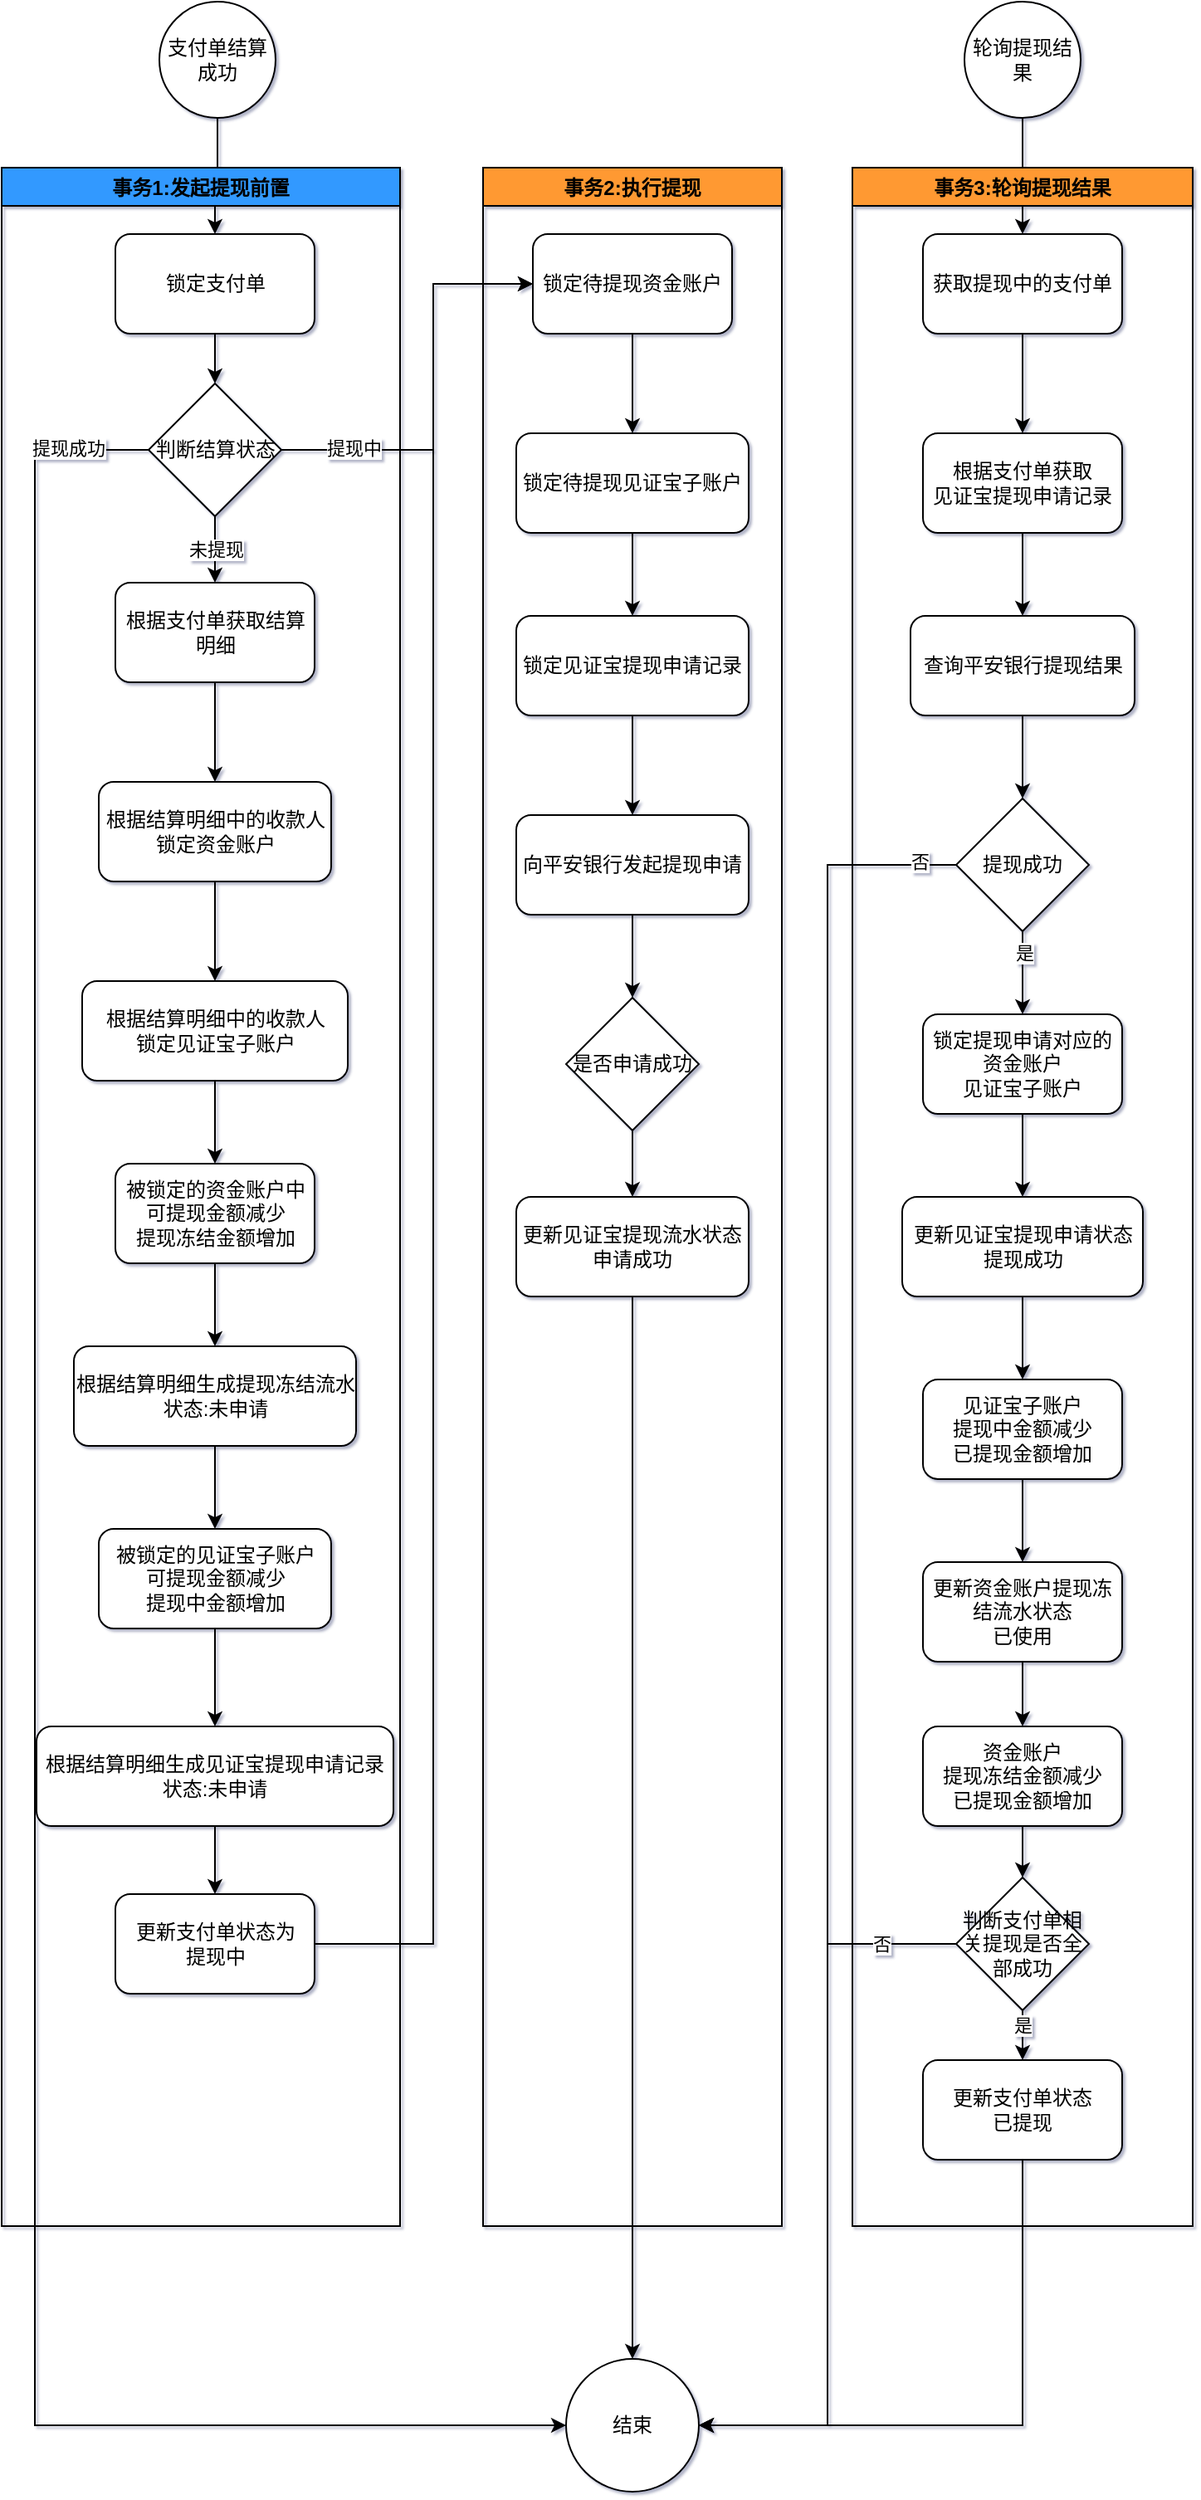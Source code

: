 <mxfile version="16.0.0" type="github">
  <diagram id="C5RBs43oDa-KdzZeNtuy" name="Page-1">
    <mxGraphModel dx="891" dy="496" grid="0" gridSize="10" guides="1" tooltips="1" connect="1" arrows="1" fold="1" page="1" pageScale="1" pageWidth="827" pageHeight="1169" math="0" shadow="1">
      <root>
        <mxCell id="WIyWlLk6GJQsqaUBKTNV-0" />
        <mxCell id="WIyWlLk6GJQsqaUBKTNV-1" parent="WIyWlLk6GJQsqaUBKTNV-0" />
        <mxCell id="Eefb7Od_bWiWwyiJcDs0-43" style="edgeStyle=orthogonalEdgeStyle;rounded=0;orthogonalLoop=1;jettySize=auto;html=1;entryX=0.5;entryY=0;entryDx=0;entryDy=0;" edge="1" parent="WIyWlLk6GJQsqaUBKTNV-1" source="Eefb7Od_bWiWwyiJcDs0-0" target="Eefb7Od_bWiWwyiJcDs0-35">
          <mxGeometry relative="1" as="geometry" />
        </mxCell>
        <mxCell id="Eefb7Od_bWiWwyiJcDs0-0" value="支付单结算成功" style="ellipse;whiteSpace=wrap;html=1;aspect=fixed;" vertex="1" parent="WIyWlLk6GJQsqaUBKTNV-1">
          <mxGeometry x="165" y="70" width="70" height="70" as="geometry" />
        </mxCell>
        <mxCell id="Eefb7Od_bWiWwyiJcDs0-8" value="事务1:发起提现前置" style="swimlane;fillColor=#3399FF;" vertex="1" parent="WIyWlLk6GJQsqaUBKTNV-1">
          <mxGeometry x="70" y="170" width="240" height="1240" as="geometry" />
        </mxCell>
        <mxCell id="Eefb7Od_bWiWwyiJcDs0-44" style="edgeStyle=orthogonalEdgeStyle;rounded=0;orthogonalLoop=1;jettySize=auto;html=1;entryX=0.5;entryY=0;entryDx=0;entryDy=0;" edge="1" parent="Eefb7Od_bWiWwyiJcDs0-8" source="Eefb7Od_bWiWwyiJcDs0-35" target="Eefb7Od_bWiWwyiJcDs0-36">
          <mxGeometry relative="1" as="geometry" />
        </mxCell>
        <mxCell id="Eefb7Od_bWiWwyiJcDs0-35" value="锁定支付单" style="rounded=1;whiteSpace=wrap;html=1;fillColor=#FFFFFF;" vertex="1" parent="Eefb7Od_bWiWwyiJcDs0-8">
          <mxGeometry x="68.5" y="40" width="120" height="60" as="geometry" />
        </mxCell>
        <mxCell id="Eefb7Od_bWiWwyiJcDs0-39" value="未提现" style="edgeStyle=orthogonalEdgeStyle;rounded=0;orthogonalLoop=1;jettySize=auto;html=1;entryX=0.5;entryY=0;entryDx=0;entryDy=0;" edge="1" parent="Eefb7Od_bWiWwyiJcDs0-8" source="Eefb7Od_bWiWwyiJcDs0-36" target="Eefb7Od_bWiWwyiJcDs0-1">
          <mxGeometry relative="1" as="geometry" />
        </mxCell>
        <mxCell id="Eefb7Od_bWiWwyiJcDs0-36" value="判断结算状态" style="rhombus;whiteSpace=wrap;html=1;fillColor=#FFFFFF;" vertex="1" parent="Eefb7Od_bWiWwyiJcDs0-8">
          <mxGeometry x="88.5" y="130" width="80" height="80" as="geometry" />
        </mxCell>
        <mxCell id="Eefb7Od_bWiWwyiJcDs0-1" value="根据支付单获取结算明细" style="rounded=1;whiteSpace=wrap;html=1;" vertex="1" parent="Eefb7Od_bWiWwyiJcDs0-8">
          <mxGeometry x="68.5" y="250" width="120" height="60" as="geometry" />
        </mxCell>
        <mxCell id="Eefb7Od_bWiWwyiJcDs0-7" value="根据结算明细生成见证宝提现申请记录&lt;br&gt;状态:未申请" style="rounded=1;whiteSpace=wrap;html=1;" vertex="1" parent="Eefb7Od_bWiWwyiJcDs0-8">
          <mxGeometry x="21" y="939" width="215" height="60" as="geometry" />
        </mxCell>
        <mxCell id="Eefb7Od_bWiWwyiJcDs0-6" value="被锁定的见证宝子账户&lt;br&gt;可提现金额减少&lt;br&gt;提现中金额增加" style="rounded=1;whiteSpace=wrap;html=1;" vertex="1" parent="Eefb7Od_bWiWwyiJcDs0-8">
          <mxGeometry x="58.5" y="820" width="140" height="60" as="geometry" />
        </mxCell>
        <mxCell id="Eefb7Od_bWiWwyiJcDs0-15" style="edgeStyle=orthogonalEdgeStyle;rounded=0;orthogonalLoop=1;jettySize=auto;html=1;entryX=0.5;entryY=0;entryDx=0;entryDy=0;" edge="1" parent="Eefb7Od_bWiWwyiJcDs0-8" source="Eefb7Od_bWiWwyiJcDs0-6" target="Eefb7Od_bWiWwyiJcDs0-7">
          <mxGeometry relative="1" as="geometry">
            <mxPoint x="128.5" y="850" as="targetPoint" />
          </mxGeometry>
        </mxCell>
        <mxCell id="Eefb7Od_bWiWwyiJcDs0-3" value="根据结算明细生成提现冻结流水&lt;br&gt;状态:未申请" style="rounded=1;whiteSpace=wrap;html=1;" vertex="1" parent="Eefb7Od_bWiWwyiJcDs0-8">
          <mxGeometry x="43.5" y="710" width="170" height="60" as="geometry" />
        </mxCell>
        <mxCell id="Eefb7Od_bWiWwyiJcDs0-14" style="edgeStyle=orthogonalEdgeStyle;rounded=0;orthogonalLoop=1;jettySize=auto;html=1;" edge="1" parent="Eefb7Od_bWiWwyiJcDs0-8" source="Eefb7Od_bWiWwyiJcDs0-3" target="Eefb7Od_bWiWwyiJcDs0-6">
          <mxGeometry relative="1" as="geometry" />
        </mxCell>
        <mxCell id="Eefb7Od_bWiWwyiJcDs0-4" value="被锁定的资金账户中&lt;br&gt;可提现金额减少&lt;br&gt;提现冻结金额增加" style="rounded=1;whiteSpace=wrap;html=1;" vertex="1" parent="Eefb7Od_bWiWwyiJcDs0-8">
          <mxGeometry x="68.5" y="600" width="120" height="60" as="geometry" />
        </mxCell>
        <mxCell id="Eefb7Od_bWiWwyiJcDs0-13" style="edgeStyle=orthogonalEdgeStyle;rounded=0;orthogonalLoop=1;jettySize=auto;html=1;entryX=0.5;entryY=0;entryDx=0;entryDy=0;" edge="1" parent="Eefb7Od_bWiWwyiJcDs0-8" source="Eefb7Od_bWiWwyiJcDs0-4" target="Eefb7Od_bWiWwyiJcDs0-3">
          <mxGeometry relative="1" as="geometry" />
        </mxCell>
        <mxCell id="Eefb7Od_bWiWwyiJcDs0-5" value="根据结算明细中的收款人&lt;br&gt;锁定见证宝子账户" style="rounded=1;whiteSpace=wrap;html=1;" vertex="1" parent="Eefb7Od_bWiWwyiJcDs0-8">
          <mxGeometry x="48.5" y="490" width="160" height="60" as="geometry" />
        </mxCell>
        <mxCell id="Eefb7Od_bWiWwyiJcDs0-12" style="edgeStyle=orthogonalEdgeStyle;rounded=0;orthogonalLoop=1;jettySize=auto;html=1;entryX=0.5;entryY=0;entryDx=0;entryDy=0;" edge="1" parent="Eefb7Od_bWiWwyiJcDs0-8" source="Eefb7Od_bWiWwyiJcDs0-5" target="Eefb7Od_bWiWwyiJcDs0-4">
          <mxGeometry relative="1" as="geometry" />
        </mxCell>
        <mxCell id="Eefb7Od_bWiWwyiJcDs0-2" value="根据结算明细中的收款人&lt;br&gt;锁定资金账户" style="rounded=1;whiteSpace=wrap;html=1;" vertex="1" parent="Eefb7Od_bWiWwyiJcDs0-8">
          <mxGeometry x="58.5" y="370" width="140" height="60" as="geometry" />
        </mxCell>
        <mxCell id="Eefb7Od_bWiWwyiJcDs0-10" style="edgeStyle=orthogonalEdgeStyle;rounded=0;orthogonalLoop=1;jettySize=auto;html=1;entryX=0.5;entryY=0;entryDx=0;entryDy=0;" edge="1" parent="Eefb7Od_bWiWwyiJcDs0-8" source="Eefb7Od_bWiWwyiJcDs0-1" target="Eefb7Od_bWiWwyiJcDs0-2">
          <mxGeometry relative="1" as="geometry" />
        </mxCell>
        <mxCell id="Eefb7Od_bWiWwyiJcDs0-11" style="edgeStyle=orthogonalEdgeStyle;rounded=0;orthogonalLoop=1;jettySize=auto;html=1;entryX=0.5;entryY=0;entryDx=0;entryDy=0;" edge="1" parent="Eefb7Od_bWiWwyiJcDs0-8" source="Eefb7Od_bWiWwyiJcDs0-2" target="Eefb7Od_bWiWwyiJcDs0-5">
          <mxGeometry relative="1" as="geometry" />
        </mxCell>
        <mxCell id="Eefb7Od_bWiWwyiJcDs0-22" value="更新支付单状态为&lt;br&gt;提现中" style="whiteSpace=wrap;html=1;rounded=1;" vertex="1" parent="Eefb7Od_bWiWwyiJcDs0-8">
          <mxGeometry x="68.5" y="1040" width="120" height="60" as="geometry" />
        </mxCell>
        <mxCell id="Eefb7Od_bWiWwyiJcDs0-23" value="" style="edgeStyle=orthogonalEdgeStyle;rounded=0;orthogonalLoop=1;jettySize=auto;html=1;exitX=0.5;exitY=1;exitDx=0;exitDy=0;" edge="1" parent="Eefb7Od_bWiWwyiJcDs0-8" source="Eefb7Od_bWiWwyiJcDs0-7" target="Eefb7Od_bWiWwyiJcDs0-22">
          <mxGeometry relative="1" as="geometry">
            <mxPoint x="103.5" y="910" as="sourcePoint" />
          </mxGeometry>
        </mxCell>
        <mxCell id="Eefb7Od_bWiWwyiJcDs0-45" style="edgeStyle=orthogonalEdgeStyle;rounded=0;orthogonalLoop=1;jettySize=auto;html=1;entryX=0.5;entryY=0;entryDx=0;entryDy=0;" edge="1" parent="WIyWlLk6GJQsqaUBKTNV-1" source="Eefb7Od_bWiWwyiJcDs0-25" target="Eefb7Od_bWiWwyiJcDs0-33">
          <mxGeometry relative="1" as="geometry" />
        </mxCell>
        <mxCell id="Eefb7Od_bWiWwyiJcDs0-32" value="事务2:执行提现" style="swimlane;fillColor=#FF9933;" vertex="1" parent="WIyWlLk6GJQsqaUBKTNV-1">
          <mxGeometry x="360" y="170" width="180" height="1240" as="geometry" />
        </mxCell>
        <mxCell id="Eefb7Od_bWiWwyiJcDs0-16" value="锁定待提现资金账户" style="rounded=1;whiteSpace=wrap;html=1;" vertex="1" parent="Eefb7Od_bWiWwyiJcDs0-32">
          <mxGeometry x="30" y="40" width="120" height="60" as="geometry" />
        </mxCell>
        <mxCell id="Eefb7Od_bWiWwyiJcDs0-17" value="锁定待提现见证宝子账户" style="rounded=1;whiteSpace=wrap;html=1;" vertex="1" parent="Eefb7Od_bWiWwyiJcDs0-32">
          <mxGeometry x="20" y="160" width="140" height="60" as="geometry" />
        </mxCell>
        <mxCell id="Eefb7Od_bWiWwyiJcDs0-26" style="edgeStyle=orthogonalEdgeStyle;rounded=0;orthogonalLoop=1;jettySize=auto;html=1;entryX=0.5;entryY=0;entryDx=0;entryDy=0;" edge="1" parent="Eefb7Od_bWiWwyiJcDs0-32" source="Eefb7Od_bWiWwyiJcDs0-16" target="Eefb7Od_bWiWwyiJcDs0-17">
          <mxGeometry relative="1" as="geometry" />
        </mxCell>
        <mxCell id="Eefb7Od_bWiWwyiJcDs0-18" value="锁定见证宝提现申请记录" style="rounded=1;whiteSpace=wrap;html=1;" vertex="1" parent="Eefb7Od_bWiWwyiJcDs0-32">
          <mxGeometry x="20" y="270" width="140" height="60" as="geometry" />
        </mxCell>
        <mxCell id="Eefb7Od_bWiWwyiJcDs0-27" style="edgeStyle=orthogonalEdgeStyle;rounded=0;orthogonalLoop=1;jettySize=auto;html=1;entryX=0.5;entryY=0;entryDx=0;entryDy=0;" edge="1" parent="Eefb7Od_bWiWwyiJcDs0-32" source="Eefb7Od_bWiWwyiJcDs0-17" target="Eefb7Od_bWiWwyiJcDs0-18">
          <mxGeometry relative="1" as="geometry" />
        </mxCell>
        <mxCell id="Eefb7Od_bWiWwyiJcDs0-20" value="向平安银行发起提现申请" style="rounded=1;whiteSpace=wrap;html=1;" vertex="1" parent="Eefb7Od_bWiWwyiJcDs0-32">
          <mxGeometry x="20" y="390" width="140" height="60" as="geometry" />
        </mxCell>
        <mxCell id="Eefb7Od_bWiWwyiJcDs0-28" style="edgeStyle=orthogonalEdgeStyle;rounded=0;orthogonalLoop=1;jettySize=auto;html=1;entryX=0.5;entryY=0;entryDx=0;entryDy=0;" edge="1" parent="Eefb7Od_bWiWwyiJcDs0-32" source="Eefb7Od_bWiWwyiJcDs0-18" target="Eefb7Od_bWiWwyiJcDs0-20">
          <mxGeometry relative="1" as="geometry" />
        </mxCell>
        <mxCell id="Eefb7Od_bWiWwyiJcDs0-24" value="是否申请成功" style="rhombus;whiteSpace=wrap;html=1;" vertex="1" parent="Eefb7Od_bWiWwyiJcDs0-32">
          <mxGeometry x="50" y="500" width="80" height="80" as="geometry" />
        </mxCell>
        <mxCell id="Eefb7Od_bWiWwyiJcDs0-30" style="edgeStyle=orthogonalEdgeStyle;rounded=0;orthogonalLoop=1;jettySize=auto;html=1;entryX=0.5;entryY=0;entryDx=0;entryDy=0;" edge="1" parent="Eefb7Od_bWiWwyiJcDs0-32" source="Eefb7Od_bWiWwyiJcDs0-20" target="Eefb7Od_bWiWwyiJcDs0-24">
          <mxGeometry relative="1" as="geometry" />
        </mxCell>
        <mxCell id="Eefb7Od_bWiWwyiJcDs0-25" value="更新见证宝提现流水状态&lt;br&gt;申请成功" style="rounded=1;whiteSpace=wrap;html=1;" vertex="1" parent="Eefb7Od_bWiWwyiJcDs0-32">
          <mxGeometry x="20" y="620" width="140" height="60" as="geometry" />
        </mxCell>
        <mxCell id="Eefb7Od_bWiWwyiJcDs0-31" style="edgeStyle=orthogonalEdgeStyle;rounded=0;orthogonalLoop=1;jettySize=auto;html=1;entryX=0.5;entryY=0;entryDx=0;entryDy=0;" edge="1" parent="Eefb7Od_bWiWwyiJcDs0-32" source="Eefb7Od_bWiWwyiJcDs0-24" target="Eefb7Od_bWiWwyiJcDs0-25">
          <mxGeometry relative="1" as="geometry" />
        </mxCell>
        <mxCell id="Eefb7Od_bWiWwyiJcDs0-33" value="结束" style="ellipse;whiteSpace=wrap;html=1;aspect=fixed;" vertex="1" parent="WIyWlLk6GJQsqaUBKTNV-1">
          <mxGeometry x="410" y="1490" width="80" height="80" as="geometry" />
        </mxCell>
        <mxCell id="Eefb7Od_bWiWwyiJcDs0-42" style="edgeStyle=orthogonalEdgeStyle;rounded=0;orthogonalLoop=1;jettySize=auto;html=1;entryX=0;entryY=0.5;entryDx=0;entryDy=0;" edge="1" parent="WIyWlLk6GJQsqaUBKTNV-1" source="Eefb7Od_bWiWwyiJcDs0-22" target="Eefb7Od_bWiWwyiJcDs0-16">
          <mxGeometry relative="1" as="geometry">
            <Array as="points">
              <mxPoint x="330" y="1240" />
              <mxPoint x="330" y="240" />
            </Array>
          </mxGeometry>
        </mxCell>
        <mxCell id="Eefb7Od_bWiWwyiJcDs0-37" style="edgeStyle=orthogonalEdgeStyle;rounded=0;orthogonalLoop=1;jettySize=auto;html=1;entryX=0;entryY=0.5;entryDx=0;entryDy=0;" edge="1" parent="WIyWlLk6GJQsqaUBKTNV-1" source="Eefb7Od_bWiWwyiJcDs0-36" target="Eefb7Od_bWiWwyiJcDs0-16">
          <mxGeometry relative="1" as="geometry">
            <Array as="points">
              <mxPoint x="330" y="340" />
              <mxPoint x="330" y="240" />
            </Array>
          </mxGeometry>
        </mxCell>
        <mxCell id="Eefb7Od_bWiWwyiJcDs0-38" value="提现中" style="edgeLabel;html=1;align=center;verticalAlign=middle;resizable=0;points=[];" vertex="1" connectable="0" parent="Eefb7Od_bWiWwyiJcDs0-37">
          <mxGeometry x="-0.658" y="1" relative="1" as="geometry">
            <mxPoint as="offset" />
          </mxGeometry>
        </mxCell>
        <mxCell id="Eefb7Od_bWiWwyiJcDs0-40" style="edgeStyle=orthogonalEdgeStyle;rounded=0;orthogonalLoop=1;jettySize=auto;html=1;entryX=0;entryY=0.5;entryDx=0;entryDy=0;" edge="1" parent="WIyWlLk6GJQsqaUBKTNV-1" source="Eefb7Od_bWiWwyiJcDs0-36" target="Eefb7Od_bWiWwyiJcDs0-33">
          <mxGeometry relative="1" as="geometry">
            <Array as="points">
              <mxPoint x="90" y="340" />
              <mxPoint x="90" y="1530" />
            </Array>
          </mxGeometry>
        </mxCell>
        <mxCell id="Eefb7Od_bWiWwyiJcDs0-41" value="提现成功" style="edgeLabel;html=1;align=center;verticalAlign=middle;resizable=0;points=[];" vertex="1" connectable="0" parent="Eefb7Od_bWiWwyiJcDs0-40">
          <mxGeometry x="-0.938" y="-1" relative="1" as="geometry">
            <mxPoint as="offset" />
          </mxGeometry>
        </mxCell>
        <mxCell id="Eefb7Od_bWiWwyiJcDs0-62" style="edgeStyle=orthogonalEdgeStyle;rounded=0;orthogonalLoop=1;jettySize=auto;html=1;entryX=0.5;entryY=0;entryDx=0;entryDy=0;" edge="1" parent="WIyWlLk6GJQsqaUBKTNV-1" source="Eefb7Od_bWiWwyiJcDs0-47" target="Eefb7Od_bWiWwyiJcDs0-48">
          <mxGeometry relative="1" as="geometry" />
        </mxCell>
        <mxCell id="Eefb7Od_bWiWwyiJcDs0-47" value="轮询提现结果" style="ellipse;whiteSpace=wrap;html=1;aspect=fixed;" vertex="1" parent="WIyWlLk6GJQsqaUBKTNV-1">
          <mxGeometry x="650" y="70" width="70" height="70" as="geometry" />
        </mxCell>
        <mxCell id="Eefb7Od_bWiWwyiJcDs0-63" style="edgeStyle=orthogonalEdgeStyle;rounded=0;orthogonalLoop=1;jettySize=auto;html=1;entryX=0.5;entryY=0;entryDx=0;entryDy=0;" edge="1" parent="WIyWlLk6GJQsqaUBKTNV-1" source="Eefb7Od_bWiWwyiJcDs0-48" target="Eefb7Od_bWiWwyiJcDs0-49">
          <mxGeometry relative="1" as="geometry" />
        </mxCell>
        <mxCell id="Eefb7Od_bWiWwyiJcDs0-48" value="获取提现中的支付单" style="rounded=1;whiteSpace=wrap;html=1;fillColor=#FFFFFF;" vertex="1" parent="WIyWlLk6GJQsqaUBKTNV-1">
          <mxGeometry x="625" y="210" width="120" height="60" as="geometry" />
        </mxCell>
        <mxCell id="Eefb7Od_bWiWwyiJcDs0-64" style="edgeStyle=orthogonalEdgeStyle;rounded=0;orthogonalLoop=1;jettySize=auto;html=1;entryX=0.5;entryY=0;entryDx=0;entryDy=0;" edge="1" parent="WIyWlLk6GJQsqaUBKTNV-1" source="Eefb7Od_bWiWwyiJcDs0-49" target="Eefb7Od_bWiWwyiJcDs0-51">
          <mxGeometry relative="1" as="geometry" />
        </mxCell>
        <mxCell id="Eefb7Od_bWiWwyiJcDs0-49" value="根据支付单获取&lt;br&gt;见证宝提现申请记录" style="rounded=1;whiteSpace=wrap;html=1;fillColor=#FFFFFF;" vertex="1" parent="WIyWlLk6GJQsqaUBKTNV-1">
          <mxGeometry x="625" y="330" width="120" height="60" as="geometry" />
        </mxCell>
        <mxCell id="Eefb7Od_bWiWwyiJcDs0-65" style="edgeStyle=orthogonalEdgeStyle;rounded=0;orthogonalLoop=1;jettySize=auto;html=1;entryX=0.5;entryY=0;entryDx=0;entryDy=0;" edge="1" parent="WIyWlLk6GJQsqaUBKTNV-1" source="Eefb7Od_bWiWwyiJcDs0-51" target="Eefb7Od_bWiWwyiJcDs0-53">
          <mxGeometry relative="1" as="geometry" />
        </mxCell>
        <mxCell id="Eefb7Od_bWiWwyiJcDs0-51" value="查询平安银行提现结果" style="rounded=1;whiteSpace=wrap;html=1;fillColor=#FFFFFF;" vertex="1" parent="WIyWlLk6GJQsqaUBKTNV-1">
          <mxGeometry x="617.5" y="440" width="135" height="60" as="geometry" />
        </mxCell>
        <mxCell id="Eefb7Od_bWiWwyiJcDs0-68" style="edgeStyle=orthogonalEdgeStyle;rounded=0;orthogonalLoop=1;jettySize=auto;html=1;entryX=0.5;entryY=0;entryDx=0;entryDy=0;" edge="1" parent="WIyWlLk6GJQsqaUBKTNV-1" source="Eefb7Od_bWiWwyiJcDs0-54" target="Eefb7Od_bWiWwyiJcDs0-56">
          <mxGeometry relative="1" as="geometry" />
        </mxCell>
        <mxCell id="Eefb7Od_bWiWwyiJcDs0-54" value="更新见证宝提现申请状态&lt;br&gt;提现成功" style="rounded=1;whiteSpace=wrap;html=1;fillColor=#FFFFFF;" vertex="1" parent="WIyWlLk6GJQsqaUBKTNV-1">
          <mxGeometry x="612.5" y="790" width="145" height="60" as="geometry" />
        </mxCell>
        <mxCell id="Eefb7Od_bWiWwyiJcDs0-67" style="edgeStyle=orthogonalEdgeStyle;rounded=0;orthogonalLoop=1;jettySize=auto;html=1;entryX=0.5;entryY=0;entryDx=0;entryDy=0;" edge="1" parent="WIyWlLk6GJQsqaUBKTNV-1" source="Eefb7Od_bWiWwyiJcDs0-55" target="Eefb7Od_bWiWwyiJcDs0-54">
          <mxGeometry relative="1" as="geometry" />
        </mxCell>
        <mxCell id="Eefb7Od_bWiWwyiJcDs0-55" value="锁定提现申请对应的&lt;br&gt;资金账户&lt;br&gt;见证宝子账户" style="rounded=1;whiteSpace=wrap;html=1;fillColor=#FFFFFF;" vertex="1" parent="WIyWlLk6GJQsqaUBKTNV-1">
          <mxGeometry x="625" y="680" width="120" height="60" as="geometry" />
        </mxCell>
        <mxCell id="Eefb7Od_bWiWwyiJcDs0-69" style="edgeStyle=orthogonalEdgeStyle;rounded=0;orthogonalLoop=1;jettySize=auto;html=1;entryX=0.5;entryY=0;entryDx=0;entryDy=0;" edge="1" parent="WIyWlLk6GJQsqaUBKTNV-1" source="Eefb7Od_bWiWwyiJcDs0-56" target="Eefb7Od_bWiWwyiJcDs0-57">
          <mxGeometry relative="1" as="geometry" />
        </mxCell>
        <mxCell id="Eefb7Od_bWiWwyiJcDs0-56" value="见证宝子账户&lt;br&gt;提现中金额减少&lt;br&gt;已提现金额增加" style="rounded=1;whiteSpace=wrap;html=1;fillColor=#FFFFFF;" vertex="1" parent="WIyWlLk6GJQsqaUBKTNV-1">
          <mxGeometry x="625" y="900" width="120" height="60" as="geometry" />
        </mxCell>
        <mxCell id="Eefb7Od_bWiWwyiJcDs0-70" style="edgeStyle=orthogonalEdgeStyle;rounded=0;orthogonalLoop=1;jettySize=auto;html=1;entryX=0.5;entryY=0;entryDx=0;entryDy=0;" edge="1" parent="WIyWlLk6GJQsqaUBKTNV-1" source="Eefb7Od_bWiWwyiJcDs0-57" target="Eefb7Od_bWiWwyiJcDs0-58">
          <mxGeometry relative="1" as="geometry" />
        </mxCell>
        <mxCell id="Eefb7Od_bWiWwyiJcDs0-57" value="更新资金账户提现冻结流水状态&lt;br&gt;已使用" style="rounded=1;whiteSpace=wrap;html=1;fillColor=#FFFFFF;" vertex="1" parent="WIyWlLk6GJQsqaUBKTNV-1">
          <mxGeometry x="625" y="1010" width="120" height="60" as="geometry" />
        </mxCell>
        <mxCell id="Eefb7Od_bWiWwyiJcDs0-71" style="edgeStyle=orthogonalEdgeStyle;rounded=0;orthogonalLoop=1;jettySize=auto;html=1;entryX=0.5;entryY=0;entryDx=0;entryDy=0;" edge="1" parent="WIyWlLk6GJQsqaUBKTNV-1" source="Eefb7Od_bWiWwyiJcDs0-58" target="Eefb7Od_bWiWwyiJcDs0-59">
          <mxGeometry relative="1" as="geometry" />
        </mxCell>
        <mxCell id="Eefb7Od_bWiWwyiJcDs0-58" value="资金账户&lt;br&gt;提现冻结金额减少&lt;br&gt;已提现金额增加" style="rounded=1;whiteSpace=wrap;html=1;fillColor=#FFFFFF;" vertex="1" parent="WIyWlLk6GJQsqaUBKTNV-1">
          <mxGeometry x="625" y="1109" width="120" height="60" as="geometry" />
        </mxCell>
        <mxCell id="Eefb7Od_bWiWwyiJcDs0-72" style="edgeStyle=orthogonalEdgeStyle;rounded=0;orthogonalLoop=1;jettySize=auto;html=1;entryX=0.5;entryY=0;entryDx=0;entryDy=0;" edge="1" parent="WIyWlLk6GJQsqaUBKTNV-1" source="Eefb7Od_bWiWwyiJcDs0-59" target="Eefb7Od_bWiWwyiJcDs0-60">
          <mxGeometry relative="1" as="geometry" />
        </mxCell>
        <mxCell id="Eefb7Od_bWiWwyiJcDs0-75" value="是" style="edgeLabel;html=1;align=center;verticalAlign=middle;resizable=0;points=[];" vertex="1" connectable="0" parent="Eefb7Od_bWiWwyiJcDs0-72">
          <mxGeometry x="-0.64" relative="1" as="geometry">
            <mxPoint as="offset" />
          </mxGeometry>
        </mxCell>
        <mxCell id="Eefb7Od_bWiWwyiJcDs0-74" value="否" style="edgeStyle=orthogonalEdgeStyle;rounded=0;orthogonalLoop=1;jettySize=auto;html=1;entryX=1;entryY=0.5;entryDx=0;entryDy=0;" edge="1" parent="WIyWlLk6GJQsqaUBKTNV-1" source="Eefb7Od_bWiWwyiJcDs0-59" target="Eefb7Od_bWiWwyiJcDs0-33">
          <mxGeometry x="-0.798" relative="1" as="geometry">
            <mxPoint x="560.0" y="1300.0" as="targetPoint" />
            <mxPoint as="offset" />
          </mxGeometry>
        </mxCell>
        <mxCell id="Eefb7Od_bWiWwyiJcDs0-59" value="判断支付单相关提现是否全部成功" style="rhombus;whiteSpace=wrap;html=1;fillColor=#FFFFFF;" vertex="1" parent="WIyWlLk6GJQsqaUBKTNV-1">
          <mxGeometry x="645" y="1200" width="80" height="80" as="geometry" />
        </mxCell>
        <mxCell id="Eefb7Od_bWiWwyiJcDs0-73" style="edgeStyle=orthogonalEdgeStyle;rounded=0;orthogonalLoop=1;jettySize=auto;html=1;entryX=1;entryY=0.5;entryDx=0;entryDy=0;" edge="1" parent="WIyWlLk6GJQsqaUBKTNV-1" source="Eefb7Od_bWiWwyiJcDs0-60" target="Eefb7Od_bWiWwyiJcDs0-33">
          <mxGeometry relative="1" as="geometry">
            <Array as="points">
              <mxPoint x="685" y="1530" />
            </Array>
          </mxGeometry>
        </mxCell>
        <mxCell id="Eefb7Od_bWiWwyiJcDs0-60" value="更新支付单状态&lt;br&gt;已提现" style="rounded=1;whiteSpace=wrap;html=1;fillColor=#FFFFFF;" vertex="1" parent="WIyWlLk6GJQsqaUBKTNV-1">
          <mxGeometry x="625" y="1310" width="120" height="60" as="geometry" />
        </mxCell>
        <mxCell id="Eefb7Od_bWiWwyiJcDs0-61" value="事务3:轮询提现结果" style="swimlane;fillColor=#FF9933;" vertex="1" parent="WIyWlLk6GJQsqaUBKTNV-1">
          <mxGeometry x="582.5" y="170" width="205" height="1240" as="geometry" />
        </mxCell>
        <mxCell id="Eefb7Od_bWiWwyiJcDs0-53" value="提现成功" style="rhombus;whiteSpace=wrap;html=1;fillColor=#FFFFFF;" vertex="1" parent="Eefb7Od_bWiWwyiJcDs0-61">
          <mxGeometry x="62.5" y="380" width="80" height="80" as="geometry" />
        </mxCell>
        <mxCell id="Eefb7Od_bWiWwyiJcDs0-66" style="edgeStyle=orthogonalEdgeStyle;rounded=0;orthogonalLoop=1;jettySize=auto;html=1;entryX=0.5;entryY=0;entryDx=0;entryDy=0;" edge="1" parent="WIyWlLk6GJQsqaUBKTNV-1" source="Eefb7Od_bWiWwyiJcDs0-53" target="Eefb7Od_bWiWwyiJcDs0-55">
          <mxGeometry relative="1" as="geometry" />
        </mxCell>
        <mxCell id="Eefb7Od_bWiWwyiJcDs0-76" value="是" style="edgeLabel;html=1;align=center;verticalAlign=middle;resizable=0;points=[];" vertex="1" connectable="0" parent="Eefb7Od_bWiWwyiJcDs0-66">
          <mxGeometry x="-0.49" y="1" relative="1" as="geometry">
            <mxPoint as="offset" />
          </mxGeometry>
        </mxCell>
        <mxCell id="Eefb7Od_bWiWwyiJcDs0-77" style="edgeStyle=orthogonalEdgeStyle;rounded=0;orthogonalLoop=1;jettySize=auto;html=1;entryX=1;entryY=0.5;entryDx=0;entryDy=0;" edge="1" parent="WIyWlLk6GJQsqaUBKTNV-1" source="Eefb7Od_bWiWwyiJcDs0-53" target="Eefb7Od_bWiWwyiJcDs0-33">
          <mxGeometry relative="1" as="geometry" />
        </mxCell>
        <mxCell id="Eefb7Od_bWiWwyiJcDs0-78" value="否" style="edgeLabel;html=1;align=center;verticalAlign=middle;resizable=0;points=[];" vertex="1" connectable="0" parent="Eefb7Od_bWiWwyiJcDs0-77">
          <mxGeometry x="-0.959" y="-2" relative="1" as="geometry">
            <mxPoint as="offset" />
          </mxGeometry>
        </mxCell>
      </root>
    </mxGraphModel>
  </diagram>
</mxfile>
